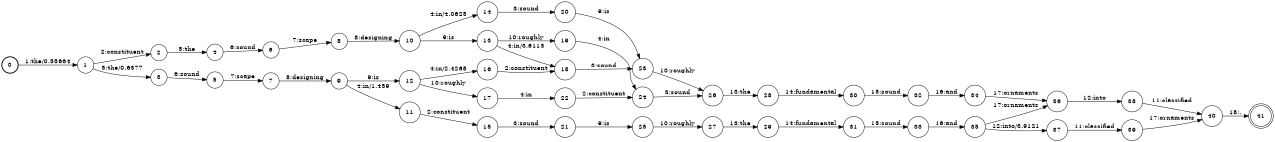 digraph FST {
rankdir = LR;
size = "8.5,11";
label = "";
center = 1;
orientation = Portrait;
ranksep = "0.4";
nodesep = "0.25";
0 [label = "0", shape = circle, style = bold, fontsize = 14]
	0 -> 1 [label = "1:the/0.55664", fontsize = 14];
1 [label = "1", shape = circle, style = solid, fontsize = 14]
	1 -> 3 [label = "5:the/0.6377", fontsize = 14];
	1 -> 2 [label = "2:constituent", fontsize = 14];
2 [label = "2", shape = circle, style = solid, fontsize = 14]
	2 -> 4 [label = "5:the", fontsize = 14];
3 [label = "3", shape = circle, style = solid, fontsize = 14]
	3 -> 5 [label = "6:sound", fontsize = 14];
4 [label = "4", shape = circle, style = solid, fontsize = 14]
	4 -> 6 [label = "6:sound", fontsize = 14];
5 [label = "5", shape = circle, style = solid, fontsize = 14]
	5 -> 7 [label = "7:scape", fontsize = 14];
6 [label = "6", shape = circle, style = solid, fontsize = 14]
	6 -> 8 [label = "7:scape", fontsize = 14];
7 [label = "7", shape = circle, style = solid, fontsize = 14]
	7 -> 9 [label = "8:designing", fontsize = 14];
8 [label = "8", shape = circle, style = solid, fontsize = 14]
	8 -> 10 [label = "8:designing", fontsize = 14];
9 [label = "9", shape = circle, style = solid, fontsize = 14]
	9 -> 11 [label = "4:in/1.459", fontsize = 14];
	9 -> 12 [label = "9:is", fontsize = 14];
10 [label = "10", shape = circle, style = solid, fontsize = 14]
	10 -> 14 [label = "4:in/4.0625", fontsize = 14];
	10 -> 13 [label = "9:is", fontsize = 14];
11 [label = "11", shape = circle, style = solid, fontsize = 14]
	11 -> 15 [label = "2:constituent", fontsize = 14];
12 [label = "12", shape = circle, style = solid, fontsize = 14]
	12 -> 16 [label = "4:in/2.4268", fontsize = 14];
	12 -> 17 [label = "10:roughly", fontsize = 14];
13 [label = "13", shape = circle, style = solid, fontsize = 14]
	13 -> 18 [label = "4:in/3.6113", fontsize = 14];
	13 -> 19 [label = "10:roughly", fontsize = 14];
14 [label = "14", shape = circle, style = solid, fontsize = 14]
	14 -> 20 [label = "3:sound", fontsize = 14];
15 [label = "15", shape = circle, style = solid, fontsize = 14]
	15 -> 21 [label = "3:sound", fontsize = 14];
16 [label = "16", shape = circle, style = solid, fontsize = 14]
	16 -> 18 [label = "2:constituent", fontsize = 14];
17 [label = "17", shape = circle, style = solid, fontsize = 14]
	17 -> 22 [label = "4:in", fontsize = 14];
18 [label = "18", shape = circle, style = solid, fontsize = 14]
	18 -> 23 [label = "3:sound", fontsize = 14];
19 [label = "19", shape = circle, style = solid, fontsize = 14]
	19 -> 24 [label = "4:in", fontsize = 14];
20 [label = "20", shape = circle, style = solid, fontsize = 14]
	20 -> 23 [label = "9:is", fontsize = 14];
21 [label = "21", shape = circle, style = solid, fontsize = 14]
	21 -> 25 [label = "9:is", fontsize = 14];
22 [label = "22", shape = circle, style = solid, fontsize = 14]
	22 -> 24 [label = "2:constituent", fontsize = 14];
23 [label = "23", shape = circle, style = solid, fontsize = 14]
	23 -> 26 [label = "10:roughly", fontsize = 14];
24 [label = "24", shape = circle, style = solid, fontsize = 14]
	24 -> 26 [label = "3:sound", fontsize = 14];
25 [label = "25", shape = circle, style = solid, fontsize = 14]
	25 -> 27 [label = "10:roughly", fontsize = 14];
26 [label = "26", shape = circle, style = solid, fontsize = 14]
	26 -> 28 [label = "13:the", fontsize = 14];
27 [label = "27", shape = circle, style = solid, fontsize = 14]
	27 -> 29 [label = "13:the", fontsize = 14];
28 [label = "28", shape = circle, style = solid, fontsize = 14]
	28 -> 30 [label = "14:fundamental", fontsize = 14];
29 [label = "29", shape = circle, style = solid, fontsize = 14]
	29 -> 31 [label = "14:fundamental", fontsize = 14];
30 [label = "30", shape = circle, style = solid, fontsize = 14]
	30 -> 32 [label = "15:sound", fontsize = 14];
31 [label = "31", shape = circle, style = solid, fontsize = 14]
	31 -> 33 [label = "15:sound", fontsize = 14];
32 [label = "32", shape = circle, style = solid, fontsize = 14]
	32 -> 34 [label = "16:and", fontsize = 14];
33 [label = "33", shape = circle, style = solid, fontsize = 14]
	33 -> 35 [label = "16:and", fontsize = 14];
34 [label = "34", shape = circle, style = solid, fontsize = 14]
	34 -> 36 [label = "17:ornaments", fontsize = 14];
35 [label = "35", shape = circle, style = solid, fontsize = 14]
	35 -> 37 [label = "12:into/3.9121", fontsize = 14];
	35 -> 36 [label = "17:ornaments", fontsize = 14];
36 [label = "36", shape = circle, style = solid, fontsize = 14]
	36 -> 38 [label = "12:into", fontsize = 14];
37 [label = "37", shape = circle, style = solid, fontsize = 14]
	37 -> 39 [label = "11:classified", fontsize = 14];
38 [label = "38", shape = circle, style = solid, fontsize = 14]
	38 -> 40 [label = "11:classified", fontsize = 14];
39 [label = "39", shape = circle, style = solid, fontsize = 14]
	39 -> 40 [label = "17:ornaments", fontsize = 14];
40 [label = "40", shape = circle, style = solid, fontsize = 14]
	40 -> 41 [label = "18:.", fontsize = 14];
41 [label = "41", shape = doublecircle, style = solid, fontsize = 14]
}
